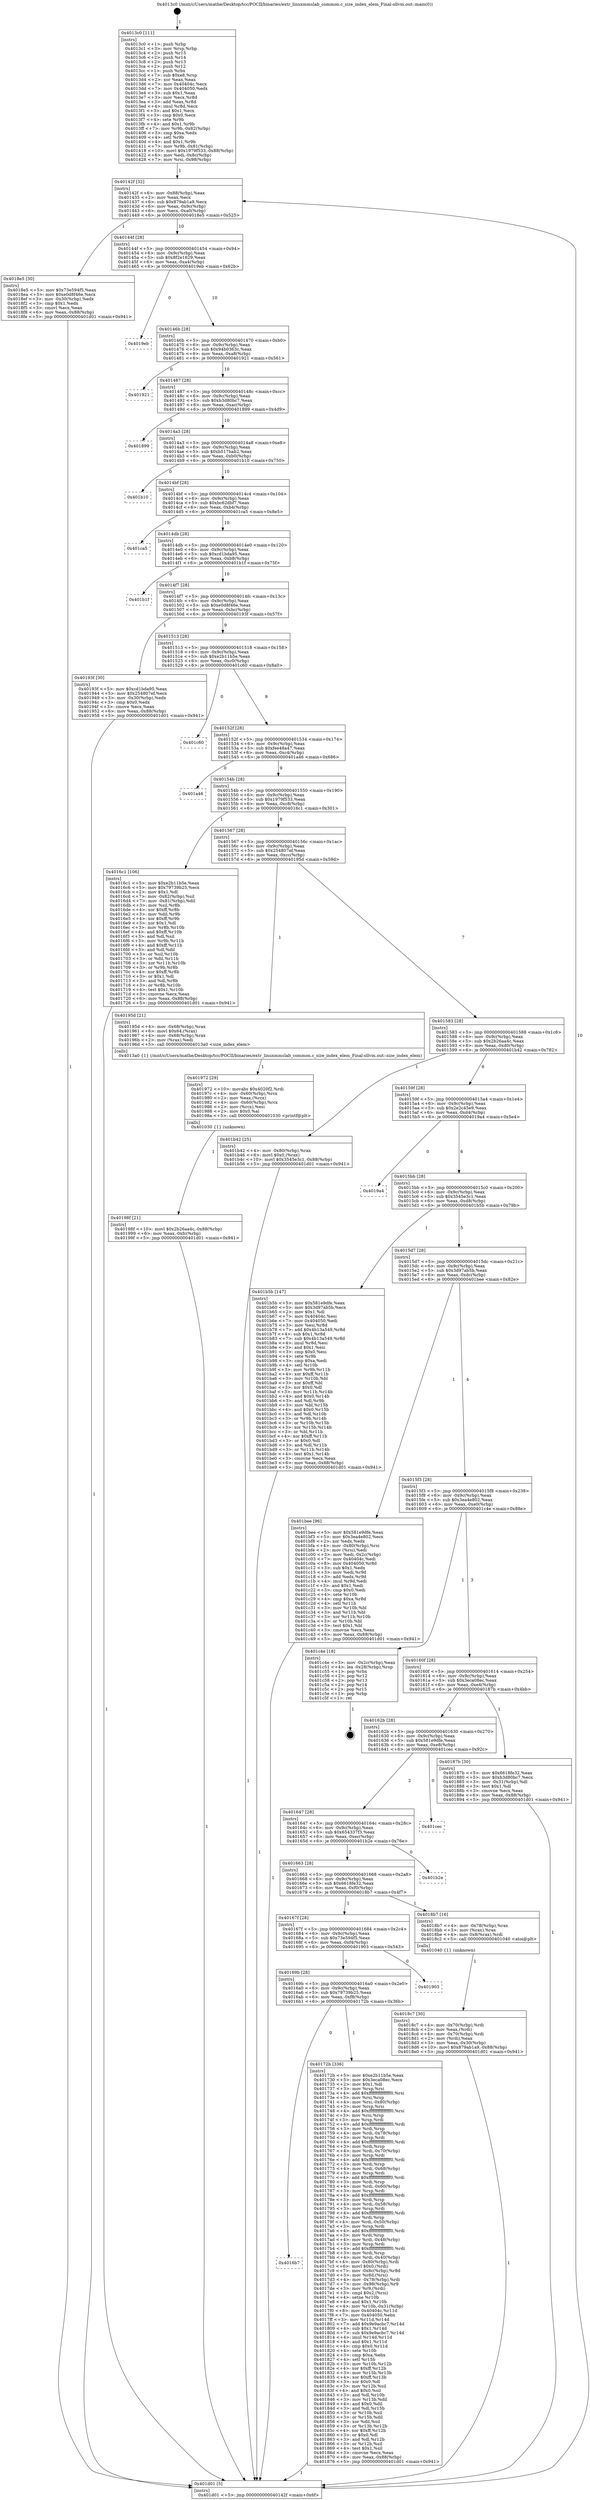 digraph "0x4013c0" {
  label = "0x4013c0 (/mnt/c/Users/mathe/Desktop/tcc/POCII/binaries/extr_linuxmmslab_common.c_size_index_elem_Final-ollvm.out::main(0))"
  labelloc = "t"
  node[shape=record]

  Entry [label="",width=0.3,height=0.3,shape=circle,fillcolor=black,style=filled]
  "0x40142f" [label="{
     0x40142f [32]\l
     | [instrs]\l
     &nbsp;&nbsp;0x40142f \<+6\>: mov -0x88(%rbp),%eax\l
     &nbsp;&nbsp;0x401435 \<+2\>: mov %eax,%ecx\l
     &nbsp;&nbsp;0x401437 \<+6\>: sub $0x879ab1a9,%ecx\l
     &nbsp;&nbsp;0x40143d \<+6\>: mov %eax,-0x9c(%rbp)\l
     &nbsp;&nbsp;0x401443 \<+6\>: mov %ecx,-0xa0(%rbp)\l
     &nbsp;&nbsp;0x401449 \<+6\>: je 00000000004018e5 \<main+0x525\>\l
  }"]
  "0x4018e5" [label="{
     0x4018e5 [30]\l
     | [instrs]\l
     &nbsp;&nbsp;0x4018e5 \<+5\>: mov $0x73e594f5,%eax\l
     &nbsp;&nbsp;0x4018ea \<+5\>: mov $0xe0d8f46e,%ecx\l
     &nbsp;&nbsp;0x4018ef \<+3\>: mov -0x30(%rbp),%edx\l
     &nbsp;&nbsp;0x4018f2 \<+3\>: cmp $0x1,%edx\l
     &nbsp;&nbsp;0x4018f5 \<+3\>: cmovl %ecx,%eax\l
     &nbsp;&nbsp;0x4018f8 \<+6\>: mov %eax,-0x88(%rbp)\l
     &nbsp;&nbsp;0x4018fe \<+5\>: jmp 0000000000401d01 \<main+0x941\>\l
  }"]
  "0x40144f" [label="{
     0x40144f [28]\l
     | [instrs]\l
     &nbsp;&nbsp;0x40144f \<+5\>: jmp 0000000000401454 \<main+0x94\>\l
     &nbsp;&nbsp;0x401454 \<+6\>: mov -0x9c(%rbp),%eax\l
     &nbsp;&nbsp;0x40145a \<+5\>: sub $0x8f2e1629,%eax\l
     &nbsp;&nbsp;0x40145f \<+6\>: mov %eax,-0xa4(%rbp)\l
     &nbsp;&nbsp;0x401465 \<+6\>: je 00000000004019eb \<main+0x62b\>\l
  }"]
  Exit [label="",width=0.3,height=0.3,shape=circle,fillcolor=black,style=filled,peripheries=2]
  "0x4019eb" [label="{
     0x4019eb\l
  }", style=dashed]
  "0x40146b" [label="{
     0x40146b [28]\l
     | [instrs]\l
     &nbsp;&nbsp;0x40146b \<+5\>: jmp 0000000000401470 \<main+0xb0\>\l
     &nbsp;&nbsp;0x401470 \<+6\>: mov -0x9c(%rbp),%eax\l
     &nbsp;&nbsp;0x401476 \<+5\>: sub $0x94b0363c,%eax\l
     &nbsp;&nbsp;0x40147b \<+6\>: mov %eax,-0xa8(%rbp)\l
     &nbsp;&nbsp;0x401481 \<+6\>: je 0000000000401921 \<main+0x561\>\l
  }"]
  "0x40198f" [label="{
     0x40198f [21]\l
     | [instrs]\l
     &nbsp;&nbsp;0x40198f \<+10\>: movl $0x2b26aa4c,-0x88(%rbp)\l
     &nbsp;&nbsp;0x401999 \<+6\>: mov %eax,-0xfc(%rbp)\l
     &nbsp;&nbsp;0x40199f \<+5\>: jmp 0000000000401d01 \<main+0x941\>\l
  }"]
  "0x401921" [label="{
     0x401921\l
  }", style=dashed]
  "0x401487" [label="{
     0x401487 [28]\l
     | [instrs]\l
     &nbsp;&nbsp;0x401487 \<+5\>: jmp 000000000040148c \<main+0xcc\>\l
     &nbsp;&nbsp;0x40148c \<+6\>: mov -0x9c(%rbp),%eax\l
     &nbsp;&nbsp;0x401492 \<+5\>: sub $0xb3d80bc7,%eax\l
     &nbsp;&nbsp;0x401497 \<+6\>: mov %eax,-0xac(%rbp)\l
     &nbsp;&nbsp;0x40149d \<+6\>: je 0000000000401899 \<main+0x4d9\>\l
  }"]
  "0x401972" [label="{
     0x401972 [29]\l
     | [instrs]\l
     &nbsp;&nbsp;0x401972 \<+10\>: movabs $0x4020f2,%rdi\l
     &nbsp;&nbsp;0x40197c \<+4\>: mov -0x60(%rbp),%rcx\l
     &nbsp;&nbsp;0x401980 \<+2\>: mov %eax,(%rcx)\l
     &nbsp;&nbsp;0x401982 \<+4\>: mov -0x60(%rbp),%rcx\l
     &nbsp;&nbsp;0x401986 \<+2\>: mov (%rcx),%esi\l
     &nbsp;&nbsp;0x401988 \<+2\>: mov $0x0,%al\l
     &nbsp;&nbsp;0x40198a \<+5\>: call 0000000000401030 \<printf@plt\>\l
     | [calls]\l
     &nbsp;&nbsp;0x401030 \{1\} (unknown)\l
  }"]
  "0x401899" [label="{
     0x401899\l
  }", style=dashed]
  "0x4014a3" [label="{
     0x4014a3 [28]\l
     | [instrs]\l
     &nbsp;&nbsp;0x4014a3 \<+5\>: jmp 00000000004014a8 \<main+0xe8\>\l
     &nbsp;&nbsp;0x4014a8 \<+6\>: mov -0x9c(%rbp),%eax\l
     &nbsp;&nbsp;0x4014ae \<+5\>: sub $0xb517bab2,%eax\l
     &nbsp;&nbsp;0x4014b3 \<+6\>: mov %eax,-0xb0(%rbp)\l
     &nbsp;&nbsp;0x4014b9 \<+6\>: je 0000000000401b10 \<main+0x750\>\l
  }"]
  "0x4018c7" [label="{
     0x4018c7 [30]\l
     | [instrs]\l
     &nbsp;&nbsp;0x4018c7 \<+4\>: mov -0x70(%rbp),%rdi\l
     &nbsp;&nbsp;0x4018cb \<+2\>: mov %eax,(%rdi)\l
     &nbsp;&nbsp;0x4018cd \<+4\>: mov -0x70(%rbp),%rdi\l
     &nbsp;&nbsp;0x4018d1 \<+2\>: mov (%rdi),%eax\l
     &nbsp;&nbsp;0x4018d3 \<+3\>: mov %eax,-0x30(%rbp)\l
     &nbsp;&nbsp;0x4018d6 \<+10\>: movl $0x879ab1a9,-0x88(%rbp)\l
     &nbsp;&nbsp;0x4018e0 \<+5\>: jmp 0000000000401d01 \<main+0x941\>\l
  }"]
  "0x401b10" [label="{
     0x401b10\l
  }", style=dashed]
  "0x4014bf" [label="{
     0x4014bf [28]\l
     | [instrs]\l
     &nbsp;&nbsp;0x4014bf \<+5\>: jmp 00000000004014c4 \<main+0x104\>\l
     &nbsp;&nbsp;0x4014c4 \<+6\>: mov -0x9c(%rbp),%eax\l
     &nbsp;&nbsp;0x4014ca \<+5\>: sub $0xbc62dbf7,%eax\l
     &nbsp;&nbsp;0x4014cf \<+6\>: mov %eax,-0xb4(%rbp)\l
     &nbsp;&nbsp;0x4014d5 \<+6\>: je 0000000000401ca5 \<main+0x8e5\>\l
  }"]
  "0x4016b7" [label="{
     0x4016b7\l
  }", style=dashed]
  "0x401ca5" [label="{
     0x401ca5\l
  }", style=dashed]
  "0x4014db" [label="{
     0x4014db [28]\l
     | [instrs]\l
     &nbsp;&nbsp;0x4014db \<+5\>: jmp 00000000004014e0 \<main+0x120\>\l
     &nbsp;&nbsp;0x4014e0 \<+6\>: mov -0x9c(%rbp),%eax\l
     &nbsp;&nbsp;0x4014e6 \<+5\>: sub $0xcd1bda95,%eax\l
     &nbsp;&nbsp;0x4014eb \<+6\>: mov %eax,-0xb8(%rbp)\l
     &nbsp;&nbsp;0x4014f1 \<+6\>: je 0000000000401b1f \<main+0x75f\>\l
  }"]
  "0x40172b" [label="{
     0x40172b [336]\l
     | [instrs]\l
     &nbsp;&nbsp;0x40172b \<+5\>: mov $0xe2b11b5e,%eax\l
     &nbsp;&nbsp;0x401730 \<+5\>: mov $0x3eca08ec,%ecx\l
     &nbsp;&nbsp;0x401735 \<+2\>: mov $0x1,%dl\l
     &nbsp;&nbsp;0x401737 \<+3\>: mov %rsp,%rsi\l
     &nbsp;&nbsp;0x40173a \<+4\>: add $0xfffffffffffffff0,%rsi\l
     &nbsp;&nbsp;0x40173e \<+3\>: mov %rsi,%rsp\l
     &nbsp;&nbsp;0x401741 \<+4\>: mov %rsi,-0x80(%rbp)\l
     &nbsp;&nbsp;0x401745 \<+3\>: mov %rsp,%rsi\l
     &nbsp;&nbsp;0x401748 \<+4\>: add $0xfffffffffffffff0,%rsi\l
     &nbsp;&nbsp;0x40174c \<+3\>: mov %rsi,%rsp\l
     &nbsp;&nbsp;0x40174f \<+3\>: mov %rsp,%rdi\l
     &nbsp;&nbsp;0x401752 \<+4\>: add $0xfffffffffffffff0,%rdi\l
     &nbsp;&nbsp;0x401756 \<+3\>: mov %rdi,%rsp\l
     &nbsp;&nbsp;0x401759 \<+4\>: mov %rdi,-0x78(%rbp)\l
     &nbsp;&nbsp;0x40175d \<+3\>: mov %rsp,%rdi\l
     &nbsp;&nbsp;0x401760 \<+4\>: add $0xfffffffffffffff0,%rdi\l
     &nbsp;&nbsp;0x401764 \<+3\>: mov %rdi,%rsp\l
     &nbsp;&nbsp;0x401767 \<+4\>: mov %rdi,-0x70(%rbp)\l
     &nbsp;&nbsp;0x40176b \<+3\>: mov %rsp,%rdi\l
     &nbsp;&nbsp;0x40176e \<+4\>: add $0xfffffffffffffff0,%rdi\l
     &nbsp;&nbsp;0x401772 \<+3\>: mov %rdi,%rsp\l
     &nbsp;&nbsp;0x401775 \<+4\>: mov %rdi,-0x68(%rbp)\l
     &nbsp;&nbsp;0x401779 \<+3\>: mov %rsp,%rdi\l
     &nbsp;&nbsp;0x40177c \<+4\>: add $0xfffffffffffffff0,%rdi\l
     &nbsp;&nbsp;0x401780 \<+3\>: mov %rdi,%rsp\l
     &nbsp;&nbsp;0x401783 \<+4\>: mov %rdi,-0x60(%rbp)\l
     &nbsp;&nbsp;0x401787 \<+3\>: mov %rsp,%rdi\l
     &nbsp;&nbsp;0x40178a \<+4\>: add $0xfffffffffffffff0,%rdi\l
     &nbsp;&nbsp;0x40178e \<+3\>: mov %rdi,%rsp\l
     &nbsp;&nbsp;0x401791 \<+4\>: mov %rdi,-0x58(%rbp)\l
     &nbsp;&nbsp;0x401795 \<+3\>: mov %rsp,%rdi\l
     &nbsp;&nbsp;0x401798 \<+4\>: add $0xfffffffffffffff0,%rdi\l
     &nbsp;&nbsp;0x40179c \<+3\>: mov %rdi,%rsp\l
     &nbsp;&nbsp;0x40179f \<+4\>: mov %rdi,-0x50(%rbp)\l
     &nbsp;&nbsp;0x4017a3 \<+3\>: mov %rsp,%rdi\l
     &nbsp;&nbsp;0x4017a6 \<+4\>: add $0xfffffffffffffff0,%rdi\l
     &nbsp;&nbsp;0x4017aa \<+3\>: mov %rdi,%rsp\l
     &nbsp;&nbsp;0x4017ad \<+4\>: mov %rdi,-0x48(%rbp)\l
     &nbsp;&nbsp;0x4017b1 \<+3\>: mov %rsp,%rdi\l
     &nbsp;&nbsp;0x4017b4 \<+4\>: add $0xfffffffffffffff0,%rdi\l
     &nbsp;&nbsp;0x4017b8 \<+3\>: mov %rdi,%rsp\l
     &nbsp;&nbsp;0x4017bb \<+4\>: mov %rdi,-0x40(%rbp)\l
     &nbsp;&nbsp;0x4017bf \<+4\>: mov -0x80(%rbp),%rdi\l
     &nbsp;&nbsp;0x4017c3 \<+6\>: movl $0x0,(%rdi)\l
     &nbsp;&nbsp;0x4017c9 \<+7\>: mov -0x8c(%rbp),%r8d\l
     &nbsp;&nbsp;0x4017d0 \<+3\>: mov %r8d,(%rsi)\l
     &nbsp;&nbsp;0x4017d3 \<+4\>: mov -0x78(%rbp),%rdi\l
     &nbsp;&nbsp;0x4017d7 \<+7\>: mov -0x98(%rbp),%r9\l
     &nbsp;&nbsp;0x4017de \<+3\>: mov %r9,(%rdi)\l
     &nbsp;&nbsp;0x4017e1 \<+3\>: cmpl $0x2,(%rsi)\l
     &nbsp;&nbsp;0x4017e4 \<+4\>: setne %r10b\l
     &nbsp;&nbsp;0x4017e8 \<+4\>: and $0x1,%r10b\l
     &nbsp;&nbsp;0x4017ec \<+4\>: mov %r10b,-0x31(%rbp)\l
     &nbsp;&nbsp;0x4017f0 \<+8\>: mov 0x40404c,%r11d\l
     &nbsp;&nbsp;0x4017f8 \<+7\>: mov 0x404050,%ebx\l
     &nbsp;&nbsp;0x4017ff \<+3\>: mov %r11d,%r14d\l
     &nbsp;&nbsp;0x401802 \<+7\>: add $0x9e9acbc7,%r14d\l
     &nbsp;&nbsp;0x401809 \<+4\>: sub $0x1,%r14d\l
     &nbsp;&nbsp;0x40180d \<+7\>: sub $0x9e9acbc7,%r14d\l
     &nbsp;&nbsp;0x401814 \<+4\>: imul %r14d,%r11d\l
     &nbsp;&nbsp;0x401818 \<+4\>: and $0x1,%r11d\l
     &nbsp;&nbsp;0x40181c \<+4\>: cmp $0x0,%r11d\l
     &nbsp;&nbsp;0x401820 \<+4\>: sete %r10b\l
     &nbsp;&nbsp;0x401824 \<+3\>: cmp $0xa,%ebx\l
     &nbsp;&nbsp;0x401827 \<+4\>: setl %r15b\l
     &nbsp;&nbsp;0x40182b \<+3\>: mov %r10b,%r12b\l
     &nbsp;&nbsp;0x40182e \<+4\>: xor $0xff,%r12b\l
     &nbsp;&nbsp;0x401832 \<+3\>: mov %r15b,%r13b\l
     &nbsp;&nbsp;0x401835 \<+4\>: xor $0xff,%r13b\l
     &nbsp;&nbsp;0x401839 \<+3\>: xor $0x0,%dl\l
     &nbsp;&nbsp;0x40183c \<+3\>: mov %r12b,%sil\l
     &nbsp;&nbsp;0x40183f \<+4\>: and $0x0,%sil\l
     &nbsp;&nbsp;0x401843 \<+3\>: and %dl,%r10b\l
     &nbsp;&nbsp;0x401846 \<+3\>: mov %r13b,%dil\l
     &nbsp;&nbsp;0x401849 \<+4\>: and $0x0,%dil\l
     &nbsp;&nbsp;0x40184d \<+3\>: and %dl,%r15b\l
     &nbsp;&nbsp;0x401850 \<+3\>: or %r10b,%sil\l
     &nbsp;&nbsp;0x401853 \<+3\>: or %r15b,%dil\l
     &nbsp;&nbsp;0x401856 \<+3\>: xor %dil,%sil\l
     &nbsp;&nbsp;0x401859 \<+3\>: or %r13b,%r12b\l
     &nbsp;&nbsp;0x40185c \<+4\>: xor $0xff,%r12b\l
     &nbsp;&nbsp;0x401860 \<+3\>: or $0x0,%dl\l
     &nbsp;&nbsp;0x401863 \<+3\>: and %dl,%r12b\l
     &nbsp;&nbsp;0x401866 \<+3\>: or %r12b,%sil\l
     &nbsp;&nbsp;0x401869 \<+4\>: test $0x1,%sil\l
     &nbsp;&nbsp;0x40186d \<+3\>: cmovne %ecx,%eax\l
     &nbsp;&nbsp;0x401870 \<+6\>: mov %eax,-0x88(%rbp)\l
     &nbsp;&nbsp;0x401876 \<+5\>: jmp 0000000000401d01 \<main+0x941\>\l
  }"]
  "0x401b1f" [label="{
     0x401b1f\l
  }", style=dashed]
  "0x4014f7" [label="{
     0x4014f7 [28]\l
     | [instrs]\l
     &nbsp;&nbsp;0x4014f7 \<+5\>: jmp 00000000004014fc \<main+0x13c\>\l
     &nbsp;&nbsp;0x4014fc \<+6\>: mov -0x9c(%rbp),%eax\l
     &nbsp;&nbsp;0x401502 \<+5\>: sub $0xe0d8f46e,%eax\l
     &nbsp;&nbsp;0x401507 \<+6\>: mov %eax,-0xbc(%rbp)\l
     &nbsp;&nbsp;0x40150d \<+6\>: je 000000000040193f \<main+0x57f\>\l
  }"]
  "0x40169b" [label="{
     0x40169b [28]\l
     | [instrs]\l
     &nbsp;&nbsp;0x40169b \<+5\>: jmp 00000000004016a0 \<main+0x2e0\>\l
     &nbsp;&nbsp;0x4016a0 \<+6\>: mov -0x9c(%rbp),%eax\l
     &nbsp;&nbsp;0x4016a6 \<+5\>: sub $0x79739b25,%eax\l
     &nbsp;&nbsp;0x4016ab \<+6\>: mov %eax,-0xf8(%rbp)\l
     &nbsp;&nbsp;0x4016b1 \<+6\>: je 000000000040172b \<main+0x36b\>\l
  }"]
  "0x40193f" [label="{
     0x40193f [30]\l
     | [instrs]\l
     &nbsp;&nbsp;0x40193f \<+5\>: mov $0xcd1bda95,%eax\l
     &nbsp;&nbsp;0x401944 \<+5\>: mov $0x254807ef,%ecx\l
     &nbsp;&nbsp;0x401949 \<+3\>: mov -0x30(%rbp),%edx\l
     &nbsp;&nbsp;0x40194c \<+3\>: cmp $0x0,%edx\l
     &nbsp;&nbsp;0x40194f \<+3\>: cmove %ecx,%eax\l
     &nbsp;&nbsp;0x401952 \<+6\>: mov %eax,-0x88(%rbp)\l
     &nbsp;&nbsp;0x401958 \<+5\>: jmp 0000000000401d01 \<main+0x941\>\l
  }"]
  "0x401513" [label="{
     0x401513 [28]\l
     | [instrs]\l
     &nbsp;&nbsp;0x401513 \<+5\>: jmp 0000000000401518 \<main+0x158\>\l
     &nbsp;&nbsp;0x401518 \<+6\>: mov -0x9c(%rbp),%eax\l
     &nbsp;&nbsp;0x40151e \<+5\>: sub $0xe2b11b5e,%eax\l
     &nbsp;&nbsp;0x401523 \<+6\>: mov %eax,-0xc0(%rbp)\l
     &nbsp;&nbsp;0x401529 \<+6\>: je 0000000000401c60 \<main+0x8a0\>\l
  }"]
  "0x401903" [label="{
     0x401903\l
  }", style=dashed]
  "0x401c60" [label="{
     0x401c60\l
  }", style=dashed]
  "0x40152f" [label="{
     0x40152f [28]\l
     | [instrs]\l
     &nbsp;&nbsp;0x40152f \<+5\>: jmp 0000000000401534 \<main+0x174\>\l
     &nbsp;&nbsp;0x401534 \<+6\>: mov -0x9c(%rbp),%eax\l
     &nbsp;&nbsp;0x40153a \<+5\>: sub $0xfee48a47,%eax\l
     &nbsp;&nbsp;0x40153f \<+6\>: mov %eax,-0xc4(%rbp)\l
     &nbsp;&nbsp;0x401545 \<+6\>: je 0000000000401a46 \<main+0x686\>\l
  }"]
  "0x40167f" [label="{
     0x40167f [28]\l
     | [instrs]\l
     &nbsp;&nbsp;0x40167f \<+5\>: jmp 0000000000401684 \<main+0x2c4\>\l
     &nbsp;&nbsp;0x401684 \<+6\>: mov -0x9c(%rbp),%eax\l
     &nbsp;&nbsp;0x40168a \<+5\>: sub $0x73e594f5,%eax\l
     &nbsp;&nbsp;0x40168f \<+6\>: mov %eax,-0xf4(%rbp)\l
     &nbsp;&nbsp;0x401695 \<+6\>: je 0000000000401903 \<main+0x543\>\l
  }"]
  "0x401a46" [label="{
     0x401a46\l
  }", style=dashed]
  "0x40154b" [label="{
     0x40154b [28]\l
     | [instrs]\l
     &nbsp;&nbsp;0x40154b \<+5\>: jmp 0000000000401550 \<main+0x190\>\l
     &nbsp;&nbsp;0x401550 \<+6\>: mov -0x9c(%rbp),%eax\l
     &nbsp;&nbsp;0x401556 \<+5\>: sub $0x1979f533,%eax\l
     &nbsp;&nbsp;0x40155b \<+6\>: mov %eax,-0xc8(%rbp)\l
     &nbsp;&nbsp;0x401561 \<+6\>: je 00000000004016c1 \<main+0x301\>\l
  }"]
  "0x4018b7" [label="{
     0x4018b7 [16]\l
     | [instrs]\l
     &nbsp;&nbsp;0x4018b7 \<+4\>: mov -0x78(%rbp),%rax\l
     &nbsp;&nbsp;0x4018bb \<+3\>: mov (%rax),%rax\l
     &nbsp;&nbsp;0x4018be \<+4\>: mov 0x8(%rax),%rdi\l
     &nbsp;&nbsp;0x4018c2 \<+5\>: call 0000000000401040 \<atoi@plt\>\l
     | [calls]\l
     &nbsp;&nbsp;0x401040 \{1\} (unknown)\l
  }"]
  "0x4016c1" [label="{
     0x4016c1 [106]\l
     | [instrs]\l
     &nbsp;&nbsp;0x4016c1 \<+5\>: mov $0xe2b11b5e,%eax\l
     &nbsp;&nbsp;0x4016c6 \<+5\>: mov $0x79739b25,%ecx\l
     &nbsp;&nbsp;0x4016cb \<+2\>: mov $0x1,%dl\l
     &nbsp;&nbsp;0x4016cd \<+7\>: mov -0x82(%rbp),%sil\l
     &nbsp;&nbsp;0x4016d4 \<+7\>: mov -0x81(%rbp),%dil\l
     &nbsp;&nbsp;0x4016db \<+3\>: mov %sil,%r8b\l
     &nbsp;&nbsp;0x4016de \<+4\>: xor $0xff,%r8b\l
     &nbsp;&nbsp;0x4016e2 \<+3\>: mov %dil,%r9b\l
     &nbsp;&nbsp;0x4016e5 \<+4\>: xor $0xff,%r9b\l
     &nbsp;&nbsp;0x4016e9 \<+3\>: xor $0x1,%dl\l
     &nbsp;&nbsp;0x4016ec \<+3\>: mov %r8b,%r10b\l
     &nbsp;&nbsp;0x4016ef \<+4\>: and $0xff,%r10b\l
     &nbsp;&nbsp;0x4016f3 \<+3\>: and %dl,%sil\l
     &nbsp;&nbsp;0x4016f6 \<+3\>: mov %r9b,%r11b\l
     &nbsp;&nbsp;0x4016f9 \<+4\>: and $0xff,%r11b\l
     &nbsp;&nbsp;0x4016fd \<+3\>: and %dl,%dil\l
     &nbsp;&nbsp;0x401700 \<+3\>: or %sil,%r10b\l
     &nbsp;&nbsp;0x401703 \<+3\>: or %dil,%r11b\l
     &nbsp;&nbsp;0x401706 \<+3\>: xor %r11b,%r10b\l
     &nbsp;&nbsp;0x401709 \<+3\>: or %r9b,%r8b\l
     &nbsp;&nbsp;0x40170c \<+4\>: xor $0xff,%r8b\l
     &nbsp;&nbsp;0x401710 \<+3\>: or $0x1,%dl\l
     &nbsp;&nbsp;0x401713 \<+3\>: and %dl,%r8b\l
     &nbsp;&nbsp;0x401716 \<+3\>: or %r8b,%r10b\l
     &nbsp;&nbsp;0x401719 \<+4\>: test $0x1,%r10b\l
     &nbsp;&nbsp;0x40171d \<+3\>: cmovne %ecx,%eax\l
     &nbsp;&nbsp;0x401720 \<+6\>: mov %eax,-0x88(%rbp)\l
     &nbsp;&nbsp;0x401726 \<+5\>: jmp 0000000000401d01 \<main+0x941\>\l
  }"]
  "0x401567" [label="{
     0x401567 [28]\l
     | [instrs]\l
     &nbsp;&nbsp;0x401567 \<+5\>: jmp 000000000040156c \<main+0x1ac\>\l
     &nbsp;&nbsp;0x40156c \<+6\>: mov -0x9c(%rbp),%eax\l
     &nbsp;&nbsp;0x401572 \<+5\>: sub $0x254807ef,%eax\l
     &nbsp;&nbsp;0x401577 \<+6\>: mov %eax,-0xcc(%rbp)\l
     &nbsp;&nbsp;0x40157d \<+6\>: je 000000000040195d \<main+0x59d\>\l
  }"]
  "0x401d01" [label="{
     0x401d01 [5]\l
     | [instrs]\l
     &nbsp;&nbsp;0x401d01 \<+5\>: jmp 000000000040142f \<main+0x6f\>\l
  }"]
  "0x4013c0" [label="{
     0x4013c0 [111]\l
     | [instrs]\l
     &nbsp;&nbsp;0x4013c0 \<+1\>: push %rbp\l
     &nbsp;&nbsp;0x4013c1 \<+3\>: mov %rsp,%rbp\l
     &nbsp;&nbsp;0x4013c4 \<+2\>: push %r15\l
     &nbsp;&nbsp;0x4013c6 \<+2\>: push %r14\l
     &nbsp;&nbsp;0x4013c8 \<+2\>: push %r13\l
     &nbsp;&nbsp;0x4013ca \<+2\>: push %r12\l
     &nbsp;&nbsp;0x4013cc \<+1\>: push %rbx\l
     &nbsp;&nbsp;0x4013cd \<+7\>: sub $0xe8,%rsp\l
     &nbsp;&nbsp;0x4013d4 \<+2\>: xor %eax,%eax\l
     &nbsp;&nbsp;0x4013d6 \<+7\>: mov 0x40404c,%ecx\l
     &nbsp;&nbsp;0x4013dd \<+7\>: mov 0x404050,%edx\l
     &nbsp;&nbsp;0x4013e4 \<+3\>: sub $0x1,%eax\l
     &nbsp;&nbsp;0x4013e7 \<+3\>: mov %ecx,%r8d\l
     &nbsp;&nbsp;0x4013ea \<+3\>: add %eax,%r8d\l
     &nbsp;&nbsp;0x4013ed \<+4\>: imul %r8d,%ecx\l
     &nbsp;&nbsp;0x4013f1 \<+3\>: and $0x1,%ecx\l
     &nbsp;&nbsp;0x4013f4 \<+3\>: cmp $0x0,%ecx\l
     &nbsp;&nbsp;0x4013f7 \<+4\>: sete %r9b\l
     &nbsp;&nbsp;0x4013fb \<+4\>: and $0x1,%r9b\l
     &nbsp;&nbsp;0x4013ff \<+7\>: mov %r9b,-0x82(%rbp)\l
     &nbsp;&nbsp;0x401406 \<+3\>: cmp $0xa,%edx\l
     &nbsp;&nbsp;0x401409 \<+4\>: setl %r9b\l
     &nbsp;&nbsp;0x40140d \<+4\>: and $0x1,%r9b\l
     &nbsp;&nbsp;0x401411 \<+7\>: mov %r9b,-0x81(%rbp)\l
     &nbsp;&nbsp;0x401418 \<+10\>: movl $0x1979f533,-0x88(%rbp)\l
     &nbsp;&nbsp;0x401422 \<+6\>: mov %edi,-0x8c(%rbp)\l
     &nbsp;&nbsp;0x401428 \<+7\>: mov %rsi,-0x98(%rbp)\l
  }"]
  "0x401663" [label="{
     0x401663 [28]\l
     | [instrs]\l
     &nbsp;&nbsp;0x401663 \<+5\>: jmp 0000000000401668 \<main+0x2a8\>\l
     &nbsp;&nbsp;0x401668 \<+6\>: mov -0x9c(%rbp),%eax\l
     &nbsp;&nbsp;0x40166e \<+5\>: sub $0x6618fe32,%eax\l
     &nbsp;&nbsp;0x401673 \<+6\>: mov %eax,-0xf0(%rbp)\l
     &nbsp;&nbsp;0x401679 \<+6\>: je 00000000004018b7 \<main+0x4f7\>\l
  }"]
  "0x40195d" [label="{
     0x40195d [21]\l
     | [instrs]\l
     &nbsp;&nbsp;0x40195d \<+4\>: mov -0x68(%rbp),%rax\l
     &nbsp;&nbsp;0x401961 \<+6\>: movl $0x64,(%rax)\l
     &nbsp;&nbsp;0x401967 \<+4\>: mov -0x68(%rbp),%rax\l
     &nbsp;&nbsp;0x40196b \<+2\>: mov (%rax),%edi\l
     &nbsp;&nbsp;0x40196d \<+5\>: call 00000000004013a0 \<size_index_elem\>\l
     | [calls]\l
     &nbsp;&nbsp;0x4013a0 \{1\} (/mnt/c/Users/mathe/Desktop/tcc/POCII/binaries/extr_linuxmmslab_common.c_size_index_elem_Final-ollvm.out::size_index_elem)\l
  }"]
  "0x401583" [label="{
     0x401583 [28]\l
     | [instrs]\l
     &nbsp;&nbsp;0x401583 \<+5\>: jmp 0000000000401588 \<main+0x1c8\>\l
     &nbsp;&nbsp;0x401588 \<+6\>: mov -0x9c(%rbp),%eax\l
     &nbsp;&nbsp;0x40158e \<+5\>: sub $0x2b26aa4c,%eax\l
     &nbsp;&nbsp;0x401593 \<+6\>: mov %eax,-0xd0(%rbp)\l
     &nbsp;&nbsp;0x401599 \<+6\>: je 0000000000401b42 \<main+0x782\>\l
  }"]
  "0x401b2e" [label="{
     0x401b2e\l
  }", style=dashed]
  "0x401b42" [label="{
     0x401b42 [25]\l
     | [instrs]\l
     &nbsp;&nbsp;0x401b42 \<+4\>: mov -0x80(%rbp),%rax\l
     &nbsp;&nbsp;0x401b46 \<+6\>: movl $0x0,(%rax)\l
     &nbsp;&nbsp;0x401b4c \<+10\>: movl $0x3545e3c1,-0x88(%rbp)\l
     &nbsp;&nbsp;0x401b56 \<+5\>: jmp 0000000000401d01 \<main+0x941\>\l
  }"]
  "0x40159f" [label="{
     0x40159f [28]\l
     | [instrs]\l
     &nbsp;&nbsp;0x40159f \<+5\>: jmp 00000000004015a4 \<main+0x1e4\>\l
     &nbsp;&nbsp;0x4015a4 \<+6\>: mov -0x9c(%rbp),%eax\l
     &nbsp;&nbsp;0x4015aa \<+5\>: sub $0x2e2c45e9,%eax\l
     &nbsp;&nbsp;0x4015af \<+6\>: mov %eax,-0xd4(%rbp)\l
     &nbsp;&nbsp;0x4015b5 \<+6\>: je 00000000004019a4 \<main+0x5e4\>\l
  }"]
  "0x401647" [label="{
     0x401647 [28]\l
     | [instrs]\l
     &nbsp;&nbsp;0x401647 \<+5\>: jmp 000000000040164c \<main+0x28c\>\l
     &nbsp;&nbsp;0x40164c \<+6\>: mov -0x9c(%rbp),%eax\l
     &nbsp;&nbsp;0x401652 \<+5\>: sub $0x654337f3,%eax\l
     &nbsp;&nbsp;0x401657 \<+6\>: mov %eax,-0xec(%rbp)\l
     &nbsp;&nbsp;0x40165d \<+6\>: je 0000000000401b2e \<main+0x76e\>\l
  }"]
  "0x4019a4" [label="{
     0x4019a4\l
  }", style=dashed]
  "0x4015bb" [label="{
     0x4015bb [28]\l
     | [instrs]\l
     &nbsp;&nbsp;0x4015bb \<+5\>: jmp 00000000004015c0 \<main+0x200\>\l
     &nbsp;&nbsp;0x4015c0 \<+6\>: mov -0x9c(%rbp),%eax\l
     &nbsp;&nbsp;0x4015c6 \<+5\>: sub $0x3545e3c1,%eax\l
     &nbsp;&nbsp;0x4015cb \<+6\>: mov %eax,-0xd8(%rbp)\l
     &nbsp;&nbsp;0x4015d1 \<+6\>: je 0000000000401b5b \<main+0x79b\>\l
  }"]
  "0x401cec" [label="{
     0x401cec\l
  }", style=dashed]
  "0x401b5b" [label="{
     0x401b5b [147]\l
     | [instrs]\l
     &nbsp;&nbsp;0x401b5b \<+5\>: mov $0x581e9dfe,%eax\l
     &nbsp;&nbsp;0x401b60 \<+5\>: mov $0x3d97ab5b,%ecx\l
     &nbsp;&nbsp;0x401b65 \<+2\>: mov $0x1,%dl\l
     &nbsp;&nbsp;0x401b67 \<+7\>: mov 0x40404c,%esi\l
     &nbsp;&nbsp;0x401b6e \<+7\>: mov 0x404050,%edi\l
     &nbsp;&nbsp;0x401b75 \<+3\>: mov %esi,%r8d\l
     &nbsp;&nbsp;0x401b78 \<+7\>: add $0x4b13a549,%r8d\l
     &nbsp;&nbsp;0x401b7f \<+4\>: sub $0x1,%r8d\l
     &nbsp;&nbsp;0x401b83 \<+7\>: sub $0x4b13a549,%r8d\l
     &nbsp;&nbsp;0x401b8a \<+4\>: imul %r8d,%esi\l
     &nbsp;&nbsp;0x401b8e \<+3\>: and $0x1,%esi\l
     &nbsp;&nbsp;0x401b91 \<+3\>: cmp $0x0,%esi\l
     &nbsp;&nbsp;0x401b94 \<+4\>: sete %r9b\l
     &nbsp;&nbsp;0x401b98 \<+3\>: cmp $0xa,%edi\l
     &nbsp;&nbsp;0x401b9b \<+4\>: setl %r10b\l
     &nbsp;&nbsp;0x401b9f \<+3\>: mov %r9b,%r11b\l
     &nbsp;&nbsp;0x401ba2 \<+4\>: xor $0xff,%r11b\l
     &nbsp;&nbsp;0x401ba6 \<+3\>: mov %r10b,%bl\l
     &nbsp;&nbsp;0x401ba9 \<+3\>: xor $0xff,%bl\l
     &nbsp;&nbsp;0x401bac \<+3\>: xor $0x0,%dl\l
     &nbsp;&nbsp;0x401baf \<+3\>: mov %r11b,%r14b\l
     &nbsp;&nbsp;0x401bb2 \<+4\>: and $0x0,%r14b\l
     &nbsp;&nbsp;0x401bb6 \<+3\>: and %dl,%r9b\l
     &nbsp;&nbsp;0x401bb9 \<+3\>: mov %bl,%r15b\l
     &nbsp;&nbsp;0x401bbc \<+4\>: and $0x0,%r15b\l
     &nbsp;&nbsp;0x401bc0 \<+3\>: and %dl,%r10b\l
     &nbsp;&nbsp;0x401bc3 \<+3\>: or %r9b,%r14b\l
     &nbsp;&nbsp;0x401bc6 \<+3\>: or %r10b,%r15b\l
     &nbsp;&nbsp;0x401bc9 \<+3\>: xor %r15b,%r14b\l
     &nbsp;&nbsp;0x401bcc \<+3\>: or %bl,%r11b\l
     &nbsp;&nbsp;0x401bcf \<+4\>: xor $0xff,%r11b\l
     &nbsp;&nbsp;0x401bd3 \<+3\>: or $0x0,%dl\l
     &nbsp;&nbsp;0x401bd6 \<+3\>: and %dl,%r11b\l
     &nbsp;&nbsp;0x401bd9 \<+3\>: or %r11b,%r14b\l
     &nbsp;&nbsp;0x401bdc \<+4\>: test $0x1,%r14b\l
     &nbsp;&nbsp;0x401be0 \<+3\>: cmovne %ecx,%eax\l
     &nbsp;&nbsp;0x401be3 \<+6\>: mov %eax,-0x88(%rbp)\l
     &nbsp;&nbsp;0x401be9 \<+5\>: jmp 0000000000401d01 \<main+0x941\>\l
  }"]
  "0x4015d7" [label="{
     0x4015d7 [28]\l
     | [instrs]\l
     &nbsp;&nbsp;0x4015d7 \<+5\>: jmp 00000000004015dc \<main+0x21c\>\l
     &nbsp;&nbsp;0x4015dc \<+6\>: mov -0x9c(%rbp),%eax\l
     &nbsp;&nbsp;0x4015e2 \<+5\>: sub $0x3d97ab5b,%eax\l
     &nbsp;&nbsp;0x4015e7 \<+6\>: mov %eax,-0xdc(%rbp)\l
     &nbsp;&nbsp;0x4015ed \<+6\>: je 0000000000401bee \<main+0x82e\>\l
  }"]
  "0x40162b" [label="{
     0x40162b [28]\l
     | [instrs]\l
     &nbsp;&nbsp;0x40162b \<+5\>: jmp 0000000000401630 \<main+0x270\>\l
     &nbsp;&nbsp;0x401630 \<+6\>: mov -0x9c(%rbp),%eax\l
     &nbsp;&nbsp;0x401636 \<+5\>: sub $0x581e9dfe,%eax\l
     &nbsp;&nbsp;0x40163b \<+6\>: mov %eax,-0xe8(%rbp)\l
     &nbsp;&nbsp;0x401641 \<+6\>: je 0000000000401cec \<main+0x92c\>\l
  }"]
  "0x401bee" [label="{
     0x401bee [96]\l
     | [instrs]\l
     &nbsp;&nbsp;0x401bee \<+5\>: mov $0x581e9dfe,%eax\l
     &nbsp;&nbsp;0x401bf3 \<+5\>: mov $0x3ea4e802,%ecx\l
     &nbsp;&nbsp;0x401bf8 \<+2\>: xor %edx,%edx\l
     &nbsp;&nbsp;0x401bfa \<+4\>: mov -0x80(%rbp),%rsi\l
     &nbsp;&nbsp;0x401bfe \<+2\>: mov (%rsi),%edi\l
     &nbsp;&nbsp;0x401c00 \<+3\>: mov %edi,-0x2c(%rbp)\l
     &nbsp;&nbsp;0x401c03 \<+7\>: mov 0x40404c,%edi\l
     &nbsp;&nbsp;0x401c0a \<+8\>: mov 0x404050,%r8d\l
     &nbsp;&nbsp;0x401c12 \<+3\>: sub $0x1,%edx\l
     &nbsp;&nbsp;0x401c15 \<+3\>: mov %edi,%r9d\l
     &nbsp;&nbsp;0x401c18 \<+3\>: add %edx,%r9d\l
     &nbsp;&nbsp;0x401c1b \<+4\>: imul %r9d,%edi\l
     &nbsp;&nbsp;0x401c1f \<+3\>: and $0x1,%edi\l
     &nbsp;&nbsp;0x401c22 \<+3\>: cmp $0x0,%edi\l
     &nbsp;&nbsp;0x401c25 \<+4\>: sete %r10b\l
     &nbsp;&nbsp;0x401c29 \<+4\>: cmp $0xa,%r8d\l
     &nbsp;&nbsp;0x401c2d \<+4\>: setl %r11b\l
     &nbsp;&nbsp;0x401c31 \<+3\>: mov %r10b,%bl\l
     &nbsp;&nbsp;0x401c34 \<+3\>: and %r11b,%bl\l
     &nbsp;&nbsp;0x401c37 \<+3\>: xor %r11b,%r10b\l
     &nbsp;&nbsp;0x401c3a \<+3\>: or %r10b,%bl\l
     &nbsp;&nbsp;0x401c3d \<+3\>: test $0x1,%bl\l
     &nbsp;&nbsp;0x401c40 \<+3\>: cmovne %ecx,%eax\l
     &nbsp;&nbsp;0x401c43 \<+6\>: mov %eax,-0x88(%rbp)\l
     &nbsp;&nbsp;0x401c49 \<+5\>: jmp 0000000000401d01 \<main+0x941\>\l
  }"]
  "0x4015f3" [label="{
     0x4015f3 [28]\l
     | [instrs]\l
     &nbsp;&nbsp;0x4015f3 \<+5\>: jmp 00000000004015f8 \<main+0x238\>\l
     &nbsp;&nbsp;0x4015f8 \<+6\>: mov -0x9c(%rbp),%eax\l
     &nbsp;&nbsp;0x4015fe \<+5\>: sub $0x3ea4e802,%eax\l
     &nbsp;&nbsp;0x401603 \<+6\>: mov %eax,-0xe0(%rbp)\l
     &nbsp;&nbsp;0x401609 \<+6\>: je 0000000000401c4e \<main+0x88e\>\l
  }"]
  "0x40187b" [label="{
     0x40187b [30]\l
     | [instrs]\l
     &nbsp;&nbsp;0x40187b \<+5\>: mov $0x6618fe32,%eax\l
     &nbsp;&nbsp;0x401880 \<+5\>: mov $0xb3d80bc7,%ecx\l
     &nbsp;&nbsp;0x401885 \<+3\>: mov -0x31(%rbp),%dl\l
     &nbsp;&nbsp;0x401888 \<+3\>: test $0x1,%dl\l
     &nbsp;&nbsp;0x40188b \<+3\>: cmovne %ecx,%eax\l
     &nbsp;&nbsp;0x40188e \<+6\>: mov %eax,-0x88(%rbp)\l
     &nbsp;&nbsp;0x401894 \<+5\>: jmp 0000000000401d01 \<main+0x941\>\l
  }"]
  "0x401c4e" [label="{
     0x401c4e [18]\l
     | [instrs]\l
     &nbsp;&nbsp;0x401c4e \<+3\>: mov -0x2c(%rbp),%eax\l
     &nbsp;&nbsp;0x401c51 \<+4\>: lea -0x28(%rbp),%rsp\l
     &nbsp;&nbsp;0x401c55 \<+1\>: pop %rbx\l
     &nbsp;&nbsp;0x401c56 \<+2\>: pop %r12\l
     &nbsp;&nbsp;0x401c58 \<+2\>: pop %r13\l
     &nbsp;&nbsp;0x401c5a \<+2\>: pop %r14\l
     &nbsp;&nbsp;0x401c5c \<+2\>: pop %r15\l
     &nbsp;&nbsp;0x401c5e \<+1\>: pop %rbp\l
     &nbsp;&nbsp;0x401c5f \<+1\>: ret\l
  }"]
  "0x40160f" [label="{
     0x40160f [28]\l
     | [instrs]\l
     &nbsp;&nbsp;0x40160f \<+5\>: jmp 0000000000401614 \<main+0x254\>\l
     &nbsp;&nbsp;0x401614 \<+6\>: mov -0x9c(%rbp),%eax\l
     &nbsp;&nbsp;0x40161a \<+5\>: sub $0x3eca08ec,%eax\l
     &nbsp;&nbsp;0x40161f \<+6\>: mov %eax,-0xe4(%rbp)\l
     &nbsp;&nbsp;0x401625 \<+6\>: je 000000000040187b \<main+0x4bb\>\l
  }"]
  Entry -> "0x4013c0" [label=" 1"]
  "0x40142f" -> "0x4018e5" [label=" 1"]
  "0x40142f" -> "0x40144f" [label=" 10"]
  "0x401c4e" -> Exit [label=" 1"]
  "0x40144f" -> "0x4019eb" [label=" 0"]
  "0x40144f" -> "0x40146b" [label=" 10"]
  "0x401bee" -> "0x401d01" [label=" 1"]
  "0x40146b" -> "0x401921" [label=" 0"]
  "0x40146b" -> "0x401487" [label=" 10"]
  "0x401b5b" -> "0x401d01" [label=" 1"]
  "0x401487" -> "0x401899" [label=" 0"]
  "0x401487" -> "0x4014a3" [label=" 10"]
  "0x401b42" -> "0x401d01" [label=" 1"]
  "0x4014a3" -> "0x401b10" [label=" 0"]
  "0x4014a3" -> "0x4014bf" [label=" 10"]
  "0x40198f" -> "0x401d01" [label=" 1"]
  "0x4014bf" -> "0x401ca5" [label=" 0"]
  "0x4014bf" -> "0x4014db" [label=" 10"]
  "0x40195d" -> "0x401972" [label=" 1"]
  "0x4014db" -> "0x401b1f" [label=" 0"]
  "0x4014db" -> "0x4014f7" [label=" 10"]
  "0x40193f" -> "0x401d01" [label=" 1"]
  "0x4014f7" -> "0x40193f" [label=" 1"]
  "0x4014f7" -> "0x401513" [label=" 9"]
  "0x4018c7" -> "0x401d01" [label=" 1"]
  "0x401513" -> "0x401c60" [label=" 0"]
  "0x401513" -> "0x40152f" [label=" 9"]
  "0x4018b7" -> "0x4018c7" [label=" 1"]
  "0x40152f" -> "0x401a46" [label=" 0"]
  "0x40152f" -> "0x40154b" [label=" 9"]
  "0x40172b" -> "0x401d01" [label=" 1"]
  "0x40154b" -> "0x4016c1" [label=" 1"]
  "0x40154b" -> "0x401567" [label=" 8"]
  "0x4016c1" -> "0x401d01" [label=" 1"]
  "0x4013c0" -> "0x40142f" [label=" 1"]
  "0x401d01" -> "0x40142f" [label=" 10"]
  "0x401972" -> "0x40198f" [label=" 1"]
  "0x401567" -> "0x40195d" [label=" 1"]
  "0x401567" -> "0x401583" [label=" 7"]
  "0x40169b" -> "0x40172b" [label=" 1"]
  "0x401583" -> "0x401b42" [label=" 1"]
  "0x401583" -> "0x40159f" [label=" 6"]
  "0x4018e5" -> "0x401d01" [label=" 1"]
  "0x40159f" -> "0x4019a4" [label=" 0"]
  "0x40159f" -> "0x4015bb" [label=" 6"]
  "0x40167f" -> "0x401903" [label=" 0"]
  "0x4015bb" -> "0x401b5b" [label=" 1"]
  "0x4015bb" -> "0x4015d7" [label=" 5"]
  "0x40187b" -> "0x401d01" [label=" 1"]
  "0x4015d7" -> "0x401bee" [label=" 1"]
  "0x4015d7" -> "0x4015f3" [label=" 4"]
  "0x401663" -> "0x4018b7" [label=" 1"]
  "0x4015f3" -> "0x401c4e" [label=" 1"]
  "0x4015f3" -> "0x40160f" [label=" 3"]
  "0x40169b" -> "0x4016b7" [label=" 0"]
  "0x40160f" -> "0x40187b" [label=" 1"]
  "0x40160f" -> "0x40162b" [label=" 2"]
  "0x401663" -> "0x40167f" [label=" 1"]
  "0x40162b" -> "0x401cec" [label=" 0"]
  "0x40162b" -> "0x401647" [label=" 2"]
  "0x40167f" -> "0x40169b" [label=" 1"]
  "0x401647" -> "0x401b2e" [label=" 0"]
  "0x401647" -> "0x401663" [label=" 2"]
}
